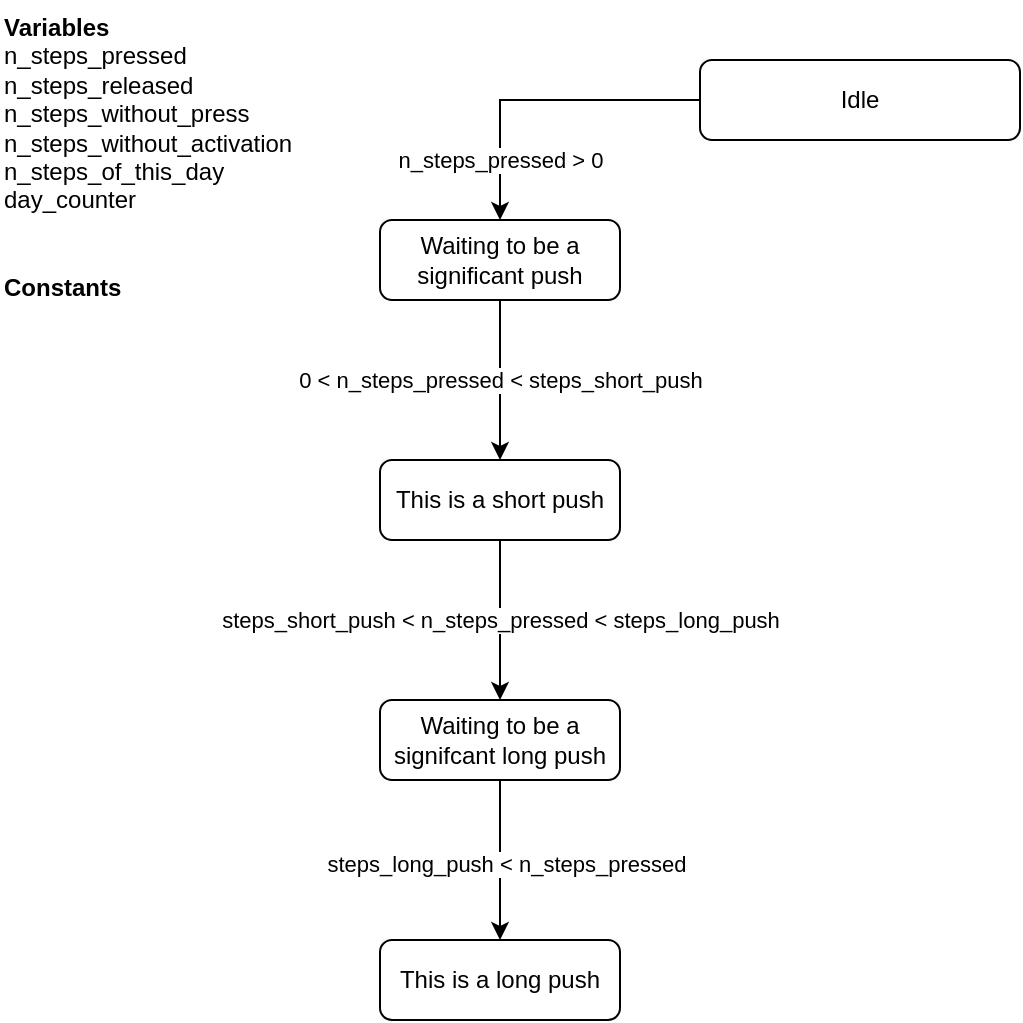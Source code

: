 <mxfile version="24.4.0" type="github">
  <diagram id="C5RBs43oDa-KdzZeNtuy" name="Page-1">
    <mxGraphModel dx="1247" dy="673" grid="1" gridSize="10" guides="1" tooltips="1" connect="1" arrows="1" fold="1" page="1" pageScale="1" pageWidth="827" pageHeight="1169" math="0" shadow="0">
      <root>
        <mxCell id="WIyWlLk6GJQsqaUBKTNV-0" />
        <mxCell id="WIyWlLk6GJQsqaUBKTNV-1" parent="WIyWlLk6GJQsqaUBKTNV-0" />
        <mxCell id="MZPHr9ysJYLROjtgFWOI-9" value="0 &amp;lt; n_steps_pressed &amp;lt; steps_short_push" style="edgeStyle=orthogonalEdgeStyle;rounded=0;orthogonalLoop=1;jettySize=auto;html=1;" edge="1" parent="WIyWlLk6GJQsqaUBKTNV-1" source="WIyWlLk6GJQsqaUBKTNV-3" target="MZPHr9ysJYLROjtgFWOI-2">
          <mxGeometry relative="1" as="geometry" />
        </mxCell>
        <mxCell id="WIyWlLk6GJQsqaUBKTNV-3" value="Waiting to be a significant push" style="rounded=1;whiteSpace=wrap;html=1;fontSize=12;glass=0;strokeWidth=1;shadow=0;" parent="WIyWlLk6GJQsqaUBKTNV-1" vertex="1">
          <mxGeometry x="200" y="120" width="120" height="40" as="geometry" />
        </mxCell>
        <mxCell id="MZPHr9ysJYLROjtgFWOI-6" value="steps_short_push &amp;lt; n_steps_pressed &amp;lt; steps_long_push" style="edgeStyle=orthogonalEdgeStyle;rounded=0;orthogonalLoop=1;jettySize=auto;html=1;" edge="1" parent="WIyWlLk6GJQsqaUBKTNV-1" source="MZPHr9ysJYLROjtgFWOI-2" target="MZPHr9ysJYLROjtgFWOI-5">
          <mxGeometry relative="1" as="geometry" />
        </mxCell>
        <mxCell id="MZPHr9ysJYLROjtgFWOI-2" value="This is a short push" style="rounded=1;whiteSpace=wrap;html=1;fontSize=12;glass=0;strokeWidth=1;shadow=0;" vertex="1" parent="WIyWlLk6GJQsqaUBKTNV-1">
          <mxGeometry x="200" y="240" width="120" height="40" as="geometry" />
        </mxCell>
        <mxCell id="MZPHr9ysJYLROjtgFWOI-12" value="n_steps_pressed &amp;gt; 0" style="edgeStyle=orthogonalEdgeStyle;rounded=0;orthogonalLoop=1;jettySize=auto;html=1;exitX=0;exitY=0.5;exitDx=0;exitDy=0;entryX=0.5;entryY=0;entryDx=0;entryDy=0;" edge="1" parent="WIyWlLk6GJQsqaUBKTNV-1" source="MZPHr9ysJYLROjtgFWOI-3" target="WIyWlLk6GJQsqaUBKTNV-3">
          <mxGeometry x="0.625" relative="1" as="geometry">
            <mxPoint as="offset" />
          </mxGeometry>
        </mxCell>
        <mxCell id="MZPHr9ysJYLROjtgFWOI-3" value="Idle" style="rounded=1;whiteSpace=wrap;html=1;fontSize=12;glass=0;strokeWidth=1;shadow=0;" vertex="1" parent="WIyWlLk6GJQsqaUBKTNV-1">
          <mxGeometry x="360" y="40" width="160" height="40" as="geometry" />
        </mxCell>
        <mxCell id="MZPHr9ysJYLROjtgFWOI-8" value="" style="edgeStyle=orthogonalEdgeStyle;rounded=0;orthogonalLoop=1;jettySize=auto;html=1;" edge="1" parent="WIyWlLk6GJQsqaUBKTNV-1" source="MZPHr9ysJYLROjtgFWOI-5" target="MZPHr9ysJYLROjtgFWOI-7">
          <mxGeometry relative="1" as="geometry" />
        </mxCell>
        <mxCell id="MZPHr9ysJYLROjtgFWOI-13" value="steps_long_push &amp;lt; n_steps_pressed " style="edgeLabel;html=1;align=center;verticalAlign=middle;resizable=0;points=[];" vertex="1" connectable="0" parent="MZPHr9ysJYLROjtgFWOI-8">
          <mxGeometry x="0.045" y="3" relative="1" as="geometry">
            <mxPoint as="offset" />
          </mxGeometry>
        </mxCell>
        <mxCell id="MZPHr9ysJYLROjtgFWOI-5" value="Waiting to be a signifcant long push" style="rounded=1;whiteSpace=wrap;html=1;fontSize=12;glass=0;strokeWidth=1;shadow=0;" vertex="1" parent="WIyWlLk6GJQsqaUBKTNV-1">
          <mxGeometry x="200" y="360" width="120" height="40" as="geometry" />
        </mxCell>
        <mxCell id="MZPHr9ysJYLROjtgFWOI-7" value="This is a long push" style="rounded=1;whiteSpace=wrap;html=1;fontSize=12;glass=0;strokeWidth=1;shadow=0;" vertex="1" parent="WIyWlLk6GJQsqaUBKTNV-1">
          <mxGeometry x="200" y="480" width="120" height="40" as="geometry" />
        </mxCell>
        <mxCell id="MZPHr9ysJYLROjtgFWOI-11" value="&lt;div&gt;&lt;b&gt;Variables&lt;br&gt;&lt;/b&gt;&lt;/div&gt;&lt;div&gt;n_steps_pressed&lt;/div&gt;&lt;div&gt;n_steps_released&lt;/div&gt;&lt;div&gt;n_steps_without_press&lt;/div&gt;&lt;div&gt;n_steps_without_activation&lt;/div&gt;&lt;div&gt;n_steps_of_this_day&lt;/div&gt;&lt;div&gt;day_counter &lt;br&gt;&lt;/div&gt;&lt;div&gt;&lt;br&gt;&lt;/div&gt;&lt;div&gt;&lt;br&gt;&lt;/div&gt;&lt;div&gt;&lt;b&gt;Constants&lt;/b&gt;&lt;/div&gt;&lt;div&gt;&lt;b&gt;&lt;br&gt;&lt;/b&gt;&lt;/div&gt;" style="text;html=1;align=left;verticalAlign=top;whiteSpace=wrap;rounded=0;" vertex="1" parent="WIyWlLk6GJQsqaUBKTNV-1">
          <mxGeometry x="10" y="10" width="160" height="280" as="geometry" />
        </mxCell>
      </root>
    </mxGraphModel>
  </diagram>
</mxfile>
